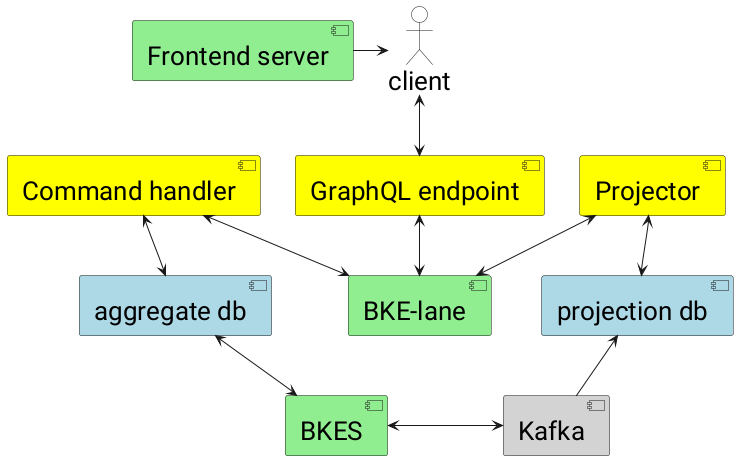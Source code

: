 @startuml
skinparam shadowing false
skinparam defaultFontName Roboto
skinparam defaultFontSize 26

database [projection db] as pgt #LightBlue
database [aggregate db] as pgb #LightBlue
[Kafka] as ka #LightGrey
[Command handler] as ch #Yellow
[Projector] as pr #Yellow
[GraphQL endpoint] as ge #Yellow
[Frontend server] as fs #LightGreen
[BKES] as bk #LightGreen
[BKE-lane] as bl #LightGreen
actor client as cl #White

ge <--> bl
cl <-left- fs
cl <--> ge
ch <--> bl
pgt <-- ka
ch <--> pgb
pr <--> pgt
pr <--> bl
pgb <-right-> bk
bk <-right-> ka

@enduml